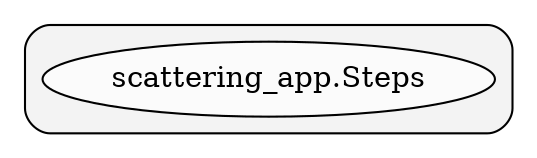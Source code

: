 digraph G {
    graph [rankdir=TB];
    subgraph cluster_G {

        graph [style="filled,rounded",fillcolor="#80808018", label=""];
        scattering_app__Steps [label="scattering_app.Steps", style="filled", fillcolor="#ffffffb2", fontcolor="#000000", group="0"];
    }
    }

